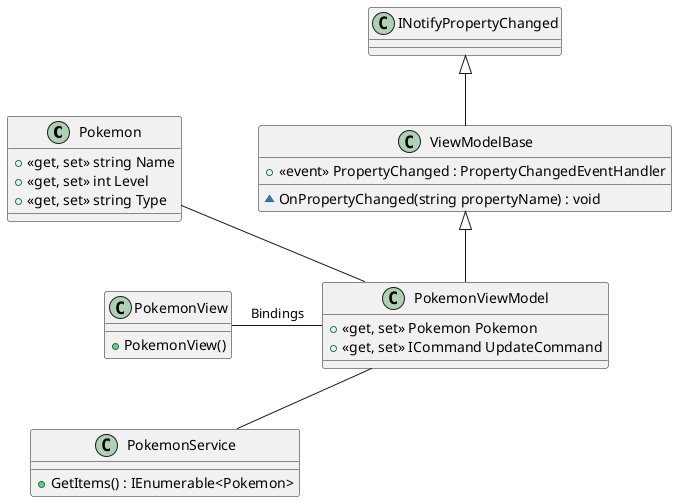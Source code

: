 @startuml exercice8

together {
  class Pokemon {
    +<< get, set >> string Name
    +<< get, set >> int Level
    +<< get, set >> string Type
  }

  class PokemonService {
    + GetItems() : IEnumerable<Pokemon>
  }
}

class PokemonViewModel {
    +<< get, set >> Pokemon Pokemon
    +<< get, set >> ICommand UpdateCommand
}

class PokemonView {
    +PokemonView()
}

class ViewModelBase {
  + <<event>> PropertyChanged : PropertyChangedEventHandler
  ~ OnPropertyChanged(string propertyName) : void
}

Pokemon -[hidden]--> PokemonService

PokemonView -right- PokemonViewModel : Bindings

PokemonViewModel -up-|> ViewModelBase 

ViewModelBase -up-|> INotifyPropertyChanged

PokemonViewModel -- PokemonService

PokemonViewModel -left- Pokemon

@enduml